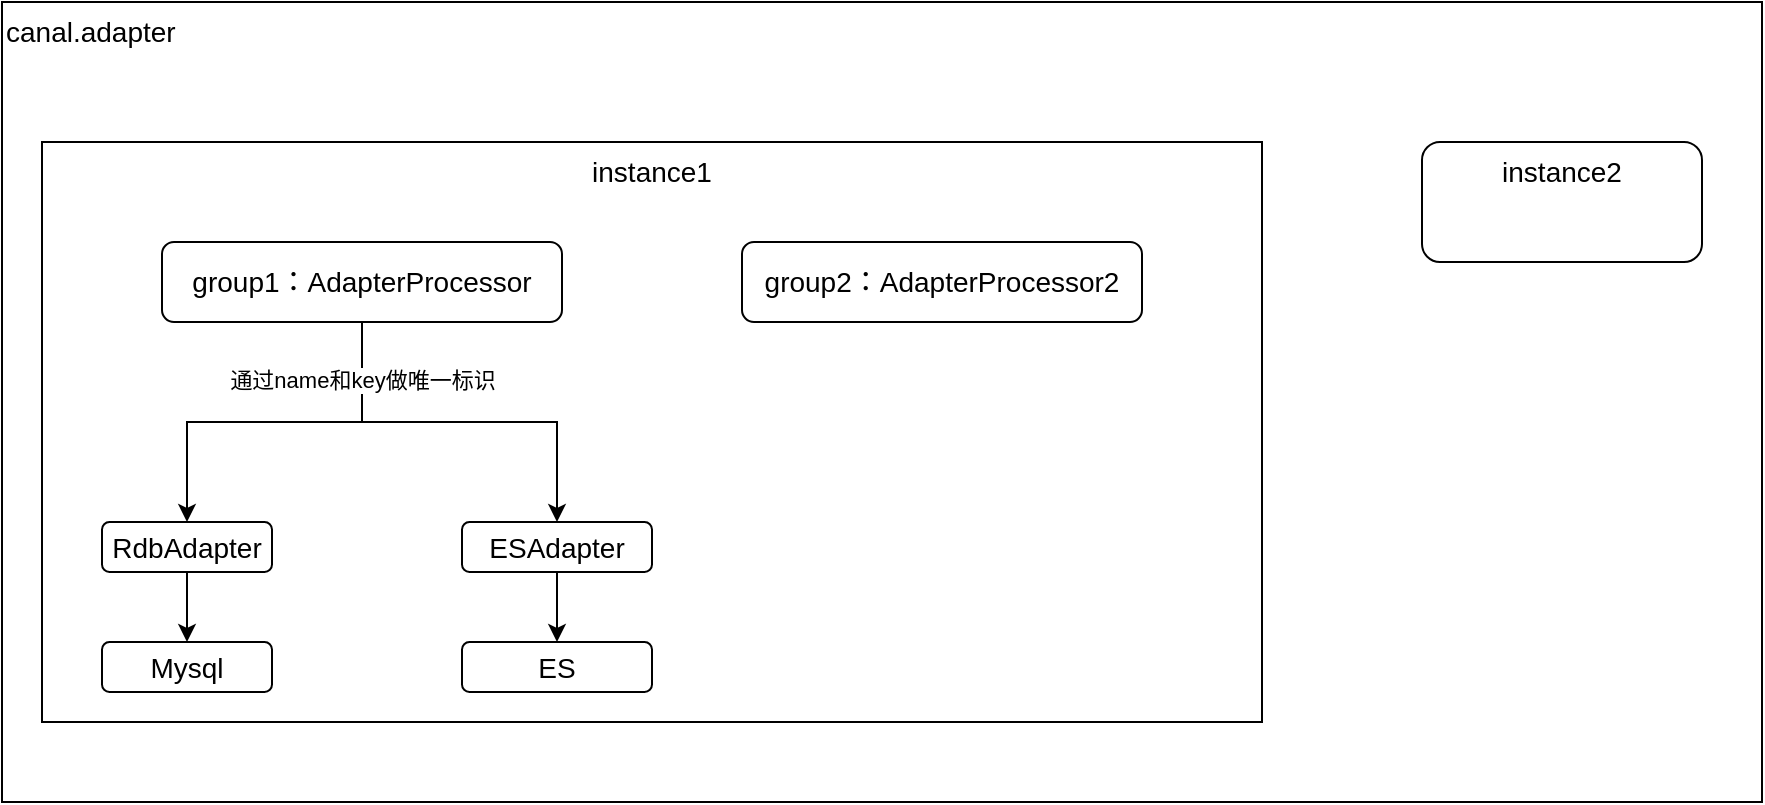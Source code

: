 <mxfile version="14.9.6" type="device"><diagram id="dtM1rzAX5LOr3g7Ot7Ix" name="第 1 页"><mxGraphModel dx="1524" dy="856" grid="1" gridSize="10" guides="1" tooltips="1" connect="1" arrows="1" fold="1" page="1" pageScale="1" pageWidth="827" pageHeight="1169" math="0" shadow="0"><root><mxCell id="0"/><mxCell id="1" parent="0"/><mxCell id="Pv6RWmjPa-E2FYqszNkT-1" value="canal.adapter" style="rounded=0;whiteSpace=wrap;align=left;verticalAlign=top;fontSize=14;" parent="1" vertex="1"><mxGeometry x="70" y="60" width="880" height="400" as="geometry"/></mxCell><mxCell id="Pv6RWmjPa-E2FYqszNkT-2" value="instance1" style="rounded=0;whiteSpace=wrap;html=1;fontSize=14;verticalAlign=top;" parent="1" vertex="1"><mxGeometry x="90" y="130" width="610" height="290" as="geometry"/></mxCell><mxCell id="Pv6RWmjPa-E2FYqszNkT-7" value="" style="edgeStyle=orthogonalEdgeStyle;rounded=0;orthogonalLoop=1;jettySize=auto;html=1;fontSize=14;entryX=0.5;entryY=0;entryDx=0;entryDy=0;" parent="1" target="Pv6RWmjPa-E2FYqszNkT-6" edge="1"><mxGeometry relative="1" as="geometry"><mxPoint x="250" y="220" as="sourcePoint"/><Array as="points"><mxPoint x="250" y="270"/><mxPoint x="163" y="270"/></Array></mxGeometry></mxCell><mxCell id="Pv6RWmjPa-E2FYqszNkT-4" value="group1：AdapterProcessor" style="rounded=1;whiteSpace=wrap;fontSize=14;verticalAlign=middle;" parent="1" vertex="1"><mxGeometry x="150" y="180" width="200" height="40" as="geometry"/></mxCell><mxCell id="1TneIpujm1CKpCFbxJ4x-14" value="" style="edgeStyle=orthogonalEdgeStyle;rounded=0;orthogonalLoop=1;jettySize=auto;html=1;fontColor=#000000;" edge="1" parent="1" source="Pv6RWmjPa-E2FYqszNkT-6" target="1TneIpujm1CKpCFbxJ4x-13"><mxGeometry relative="1" as="geometry"/></mxCell><mxCell id="Pv6RWmjPa-E2FYqszNkT-6" value="RdbAdapter" style="rounded=1;whiteSpace=wrap;fontSize=14;verticalAlign=middle;" parent="1" vertex="1"><mxGeometry x="120" y="320" width="85" height="25" as="geometry"/></mxCell><mxCell id="1TneIpujm1CKpCFbxJ4x-3" style="edgeStyle=orthogonalEdgeStyle;rounded=0;orthogonalLoop=1;jettySize=auto;html=1;fontColor=#000000;exitX=0.5;exitY=1;exitDx=0;exitDy=0;" edge="1" parent="1" source="Pv6RWmjPa-E2FYqszNkT-4" target="1TneIpujm1CKpCFbxJ4x-2"><mxGeometry relative="1" as="geometry"/></mxCell><mxCell id="1TneIpujm1CKpCFbxJ4x-12" value="通过name和key做唯一标识" style="edgeLabel;html=1;align=center;verticalAlign=middle;resizable=0;points=[];fontColor=#000000;" vertex="1" connectable="0" parent="1TneIpujm1CKpCFbxJ4x-3"><mxGeometry x="-0.511" relative="1" as="geometry"><mxPoint y="-20" as="offset"/></mxGeometry></mxCell><mxCell id="1TneIpujm1CKpCFbxJ4x-1" value="group2：AdapterProcessor2" style="rounded=1;whiteSpace=wrap;fontSize=14;verticalAlign=middle;" vertex="1" parent="1"><mxGeometry x="440" y="180" width="200" height="40" as="geometry"/></mxCell><mxCell id="1TneIpujm1CKpCFbxJ4x-16" value="" style="edgeStyle=orthogonalEdgeStyle;rounded=0;orthogonalLoop=1;jettySize=auto;html=1;fontColor=#000000;" edge="1" parent="1" source="1TneIpujm1CKpCFbxJ4x-2" target="1TneIpujm1CKpCFbxJ4x-15"><mxGeometry relative="1" as="geometry"/></mxCell><mxCell id="1TneIpujm1CKpCFbxJ4x-2" value="ESAdapter" style="rounded=1;whiteSpace=wrap;fontSize=14;verticalAlign=middle;" vertex="1" parent="1"><mxGeometry x="300" y="320" width="95" height="25" as="geometry"/></mxCell><mxCell id="1TneIpujm1CKpCFbxJ4x-4" value="instance2" style="rounded=1;whiteSpace=wrap;html=1;fontSize=14;verticalAlign=top;" vertex="1" parent="1"><mxGeometry x="780" y="130" width="140" height="60" as="geometry"/></mxCell><mxCell id="1TneIpujm1CKpCFbxJ4x-13" value="Mysql" style="rounded=1;whiteSpace=wrap;fontSize=14;verticalAlign=middle;" vertex="1" parent="1"><mxGeometry x="120" y="380" width="85" height="25" as="geometry"/></mxCell><mxCell id="1TneIpujm1CKpCFbxJ4x-15" value="ES" style="rounded=1;whiteSpace=wrap;fontSize=14;verticalAlign=middle;" vertex="1" parent="1"><mxGeometry x="300" y="380" width="95" height="25" as="geometry"/></mxCell></root></mxGraphModel></diagram></mxfile>